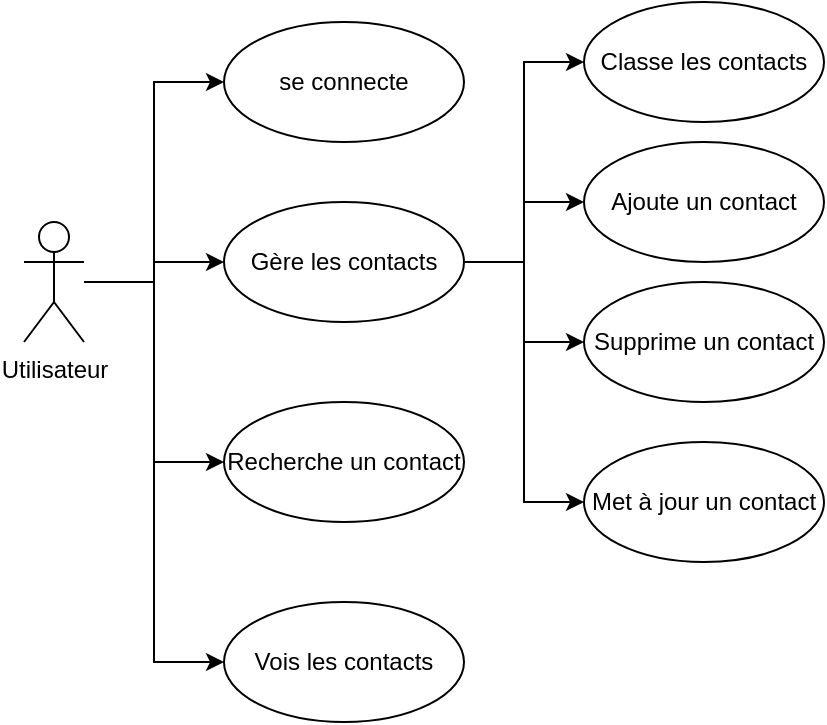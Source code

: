 <mxfile version="24.3.0" type="device">
  <diagram name="Page-1" id="UssvyJOk-OAqpmje00SX">
    <mxGraphModel dx="1674" dy="792" grid="1" gridSize="10" guides="1" tooltips="1" connect="1" arrows="1" fold="1" page="1" pageScale="1" pageWidth="1169" pageHeight="827" math="0" shadow="0">
      <root>
        <mxCell id="0" />
        <mxCell id="1" parent="0" />
        <mxCell id="727jhfgqhAiVd39r4Drl-18" style="edgeStyle=orthogonalEdgeStyle;rounded=0;orthogonalLoop=1;jettySize=auto;html=1;entryX=0;entryY=0.5;entryDx=0;entryDy=0;" edge="1" parent="1" source="727jhfgqhAiVd39r4Drl-1" target="727jhfgqhAiVd39r4Drl-3">
          <mxGeometry relative="1" as="geometry" />
        </mxCell>
        <mxCell id="727jhfgqhAiVd39r4Drl-19" style="edgeStyle=orthogonalEdgeStyle;rounded=0;orthogonalLoop=1;jettySize=auto;html=1;" edge="1" parent="1" source="727jhfgqhAiVd39r4Drl-1" target="727jhfgqhAiVd39r4Drl-5">
          <mxGeometry relative="1" as="geometry" />
        </mxCell>
        <mxCell id="727jhfgqhAiVd39r4Drl-20" style="edgeStyle=orthogonalEdgeStyle;rounded=0;orthogonalLoop=1;jettySize=auto;html=1;entryX=0;entryY=0.5;entryDx=0;entryDy=0;" edge="1" parent="1" source="727jhfgqhAiVd39r4Drl-1" target="727jhfgqhAiVd39r4Drl-17">
          <mxGeometry relative="1" as="geometry" />
        </mxCell>
        <mxCell id="727jhfgqhAiVd39r4Drl-26" style="edgeStyle=orthogonalEdgeStyle;rounded=0;orthogonalLoop=1;jettySize=auto;html=1;entryX=0;entryY=0.5;entryDx=0;entryDy=0;" edge="1" parent="1" source="727jhfgqhAiVd39r4Drl-1" target="727jhfgqhAiVd39r4Drl-25">
          <mxGeometry relative="1" as="geometry" />
        </mxCell>
        <mxCell id="727jhfgqhAiVd39r4Drl-1" value="Utilisateur" style="shape=umlActor;verticalLabelPosition=bottom;verticalAlign=top;html=1;outlineConnect=0;" vertex="1" parent="1">
          <mxGeometry x="120" y="330" width="30" height="60" as="geometry" />
        </mxCell>
        <mxCell id="727jhfgqhAiVd39r4Drl-3" value="se connecte" style="ellipse;whiteSpace=wrap;html=1;" vertex="1" parent="1">
          <mxGeometry x="220" y="230" width="120" height="60" as="geometry" />
        </mxCell>
        <mxCell id="727jhfgqhAiVd39r4Drl-13" style="edgeStyle=orthogonalEdgeStyle;rounded=0;orthogonalLoop=1;jettySize=auto;html=1;entryX=0;entryY=0.5;entryDx=0;entryDy=0;" edge="1" parent="1" source="727jhfgqhAiVd39r4Drl-5" target="727jhfgqhAiVd39r4Drl-7">
          <mxGeometry relative="1" as="geometry" />
        </mxCell>
        <mxCell id="727jhfgqhAiVd39r4Drl-14" style="edgeStyle=orthogonalEdgeStyle;rounded=0;orthogonalLoop=1;jettySize=auto;html=1;entryX=0;entryY=0.5;entryDx=0;entryDy=0;" edge="1" parent="1" source="727jhfgqhAiVd39r4Drl-5" target="727jhfgqhAiVd39r4Drl-12">
          <mxGeometry relative="1" as="geometry" />
        </mxCell>
        <mxCell id="727jhfgqhAiVd39r4Drl-16" style="edgeStyle=orthogonalEdgeStyle;rounded=0;orthogonalLoop=1;jettySize=auto;html=1;entryX=0;entryY=0.5;entryDx=0;entryDy=0;" edge="1" parent="1" source="727jhfgqhAiVd39r4Drl-5" target="727jhfgqhAiVd39r4Drl-15">
          <mxGeometry relative="1" as="geometry" />
        </mxCell>
        <mxCell id="727jhfgqhAiVd39r4Drl-24" style="edgeStyle=orthogonalEdgeStyle;rounded=0;orthogonalLoop=1;jettySize=auto;html=1;entryX=0;entryY=0.5;entryDx=0;entryDy=0;" edge="1" parent="1" source="727jhfgqhAiVd39r4Drl-5" target="727jhfgqhAiVd39r4Drl-21">
          <mxGeometry relative="1" as="geometry" />
        </mxCell>
        <mxCell id="727jhfgqhAiVd39r4Drl-5" value="Gère les contacts" style="ellipse;whiteSpace=wrap;html=1;" vertex="1" parent="1">
          <mxGeometry x="220" y="320" width="120" height="60" as="geometry" />
        </mxCell>
        <mxCell id="727jhfgqhAiVd39r4Drl-7" value="Ajoute un contact" style="ellipse;whiteSpace=wrap;html=1;" vertex="1" parent="1">
          <mxGeometry x="400" y="290" width="120" height="60" as="geometry" />
        </mxCell>
        <mxCell id="727jhfgqhAiVd39r4Drl-12" value="Supprime un contact" style="ellipse;whiteSpace=wrap;html=1;" vertex="1" parent="1">
          <mxGeometry x="400" y="360" width="120" height="60" as="geometry" />
        </mxCell>
        <mxCell id="727jhfgqhAiVd39r4Drl-15" value="Met à jour un contact" style="ellipse;whiteSpace=wrap;html=1;" vertex="1" parent="1">
          <mxGeometry x="400" y="440" width="120" height="60" as="geometry" />
        </mxCell>
        <mxCell id="727jhfgqhAiVd39r4Drl-17" value="Recherche un contact" style="ellipse;whiteSpace=wrap;html=1;" vertex="1" parent="1">
          <mxGeometry x="220" y="420" width="120" height="60" as="geometry" />
        </mxCell>
        <mxCell id="727jhfgqhAiVd39r4Drl-21" value="Classe les contacts" style="ellipse;whiteSpace=wrap;html=1;" vertex="1" parent="1">
          <mxGeometry x="400" y="220" width="120" height="60" as="geometry" />
        </mxCell>
        <mxCell id="727jhfgqhAiVd39r4Drl-25" value="Vois les contacts" style="ellipse;whiteSpace=wrap;html=1;" vertex="1" parent="1">
          <mxGeometry x="220" y="520" width="120" height="60" as="geometry" />
        </mxCell>
      </root>
    </mxGraphModel>
  </diagram>
</mxfile>
